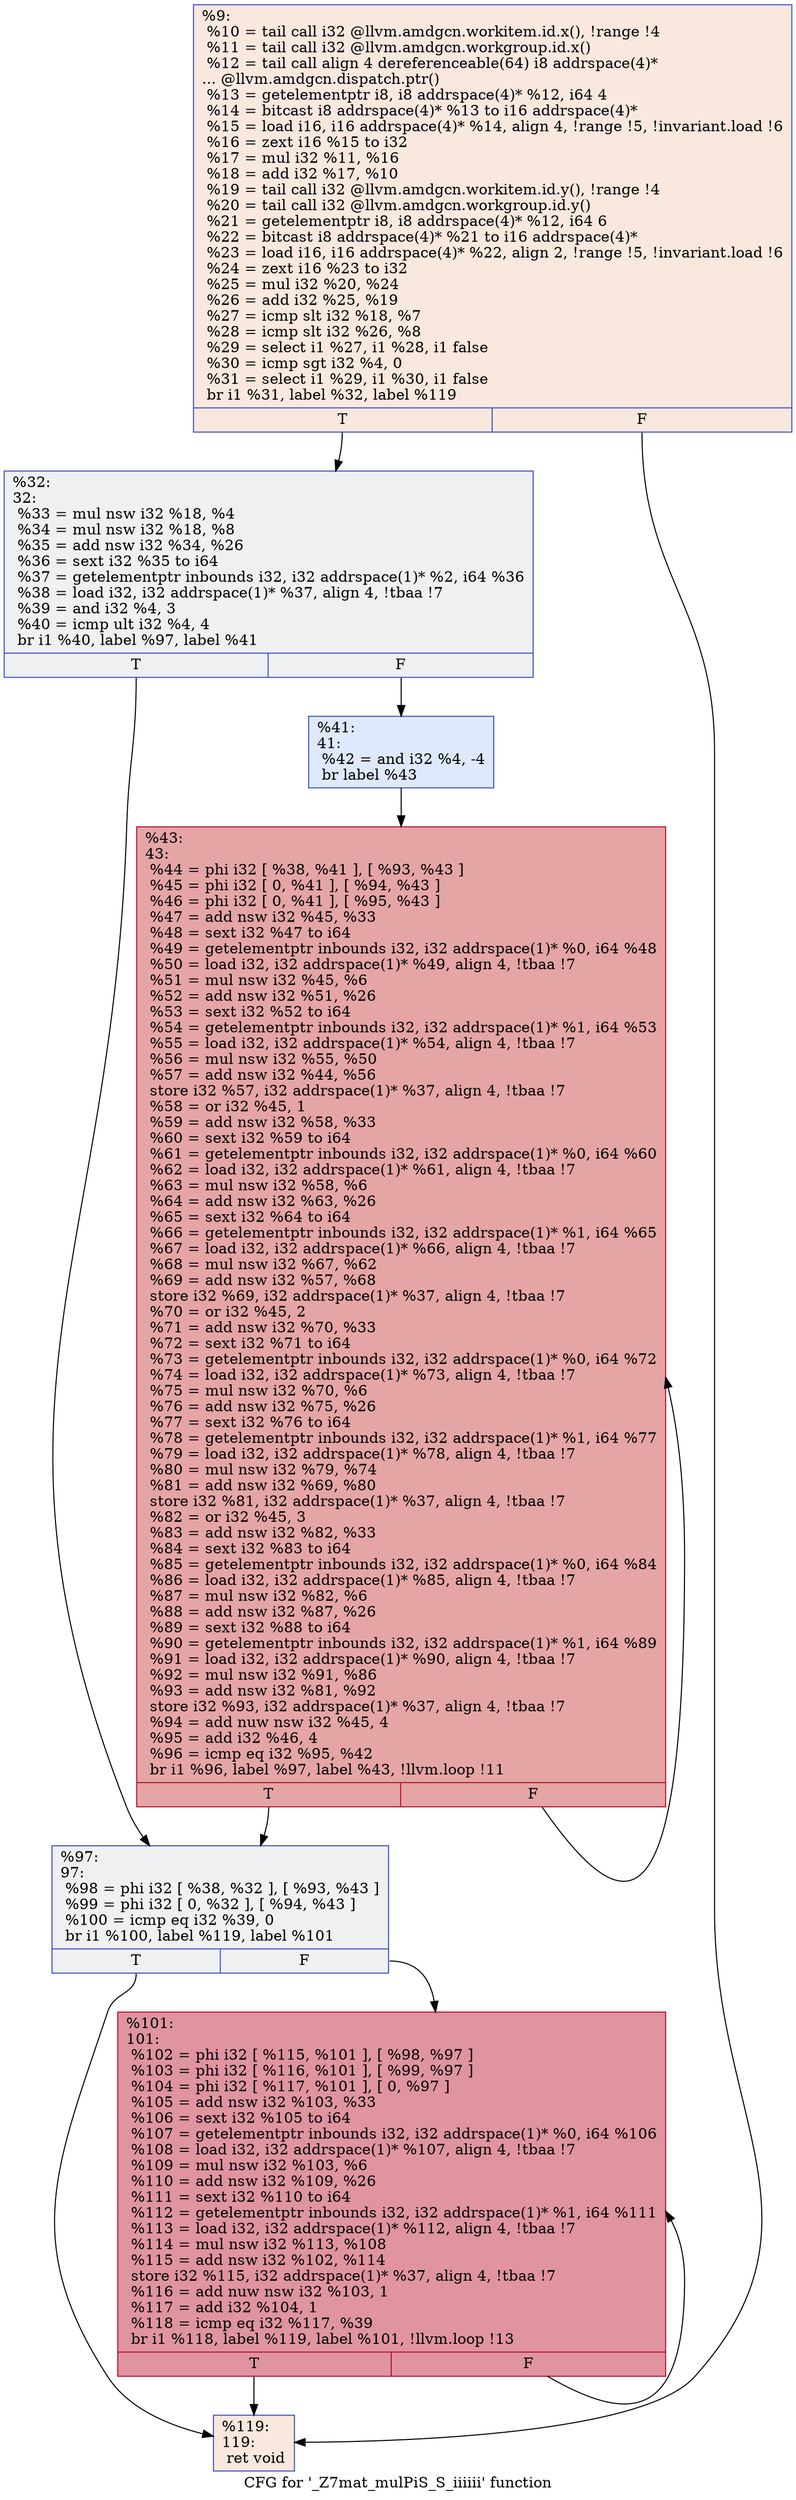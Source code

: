 digraph "CFG for '_Z7mat_mulPiS_S_iiiiii' function" {
	label="CFG for '_Z7mat_mulPiS_S_iiiiii' function";

	Node0x4c7b760 [shape=record,color="#3d50c3ff", style=filled, fillcolor="#f2cab570",label="{%9:\l  %10 = tail call i32 @llvm.amdgcn.workitem.id.x(), !range !4\l  %11 = tail call i32 @llvm.amdgcn.workgroup.id.x()\l  %12 = tail call align 4 dereferenceable(64) i8 addrspace(4)*\l... @llvm.amdgcn.dispatch.ptr()\l  %13 = getelementptr i8, i8 addrspace(4)* %12, i64 4\l  %14 = bitcast i8 addrspace(4)* %13 to i16 addrspace(4)*\l  %15 = load i16, i16 addrspace(4)* %14, align 4, !range !5, !invariant.load !6\l  %16 = zext i16 %15 to i32\l  %17 = mul i32 %11, %16\l  %18 = add i32 %17, %10\l  %19 = tail call i32 @llvm.amdgcn.workitem.id.y(), !range !4\l  %20 = tail call i32 @llvm.amdgcn.workgroup.id.y()\l  %21 = getelementptr i8, i8 addrspace(4)* %12, i64 6\l  %22 = bitcast i8 addrspace(4)* %21 to i16 addrspace(4)*\l  %23 = load i16, i16 addrspace(4)* %22, align 2, !range !5, !invariant.load !6\l  %24 = zext i16 %23 to i32\l  %25 = mul i32 %20, %24\l  %26 = add i32 %25, %19\l  %27 = icmp slt i32 %18, %7\l  %28 = icmp slt i32 %26, %8\l  %29 = select i1 %27, i1 %28, i1 false\l  %30 = icmp sgt i32 %4, 0\l  %31 = select i1 %29, i1 %30, i1 false\l  br i1 %31, label %32, label %119\l|{<s0>T|<s1>F}}"];
	Node0x4c7b760:s0 -> Node0x4c7fe80;
	Node0x4c7b760:s1 -> Node0x4c7ff10;
	Node0x4c7fe80 [shape=record,color="#3d50c3ff", style=filled, fillcolor="#d9dce170",label="{%32:\l32:                                               \l  %33 = mul nsw i32 %18, %4\l  %34 = mul nsw i32 %18, %8\l  %35 = add nsw i32 %34, %26\l  %36 = sext i32 %35 to i64\l  %37 = getelementptr inbounds i32, i32 addrspace(1)* %2, i64 %36\l  %38 = load i32, i32 addrspace(1)* %37, align 4, !tbaa !7\l  %39 = and i32 %4, 3\l  %40 = icmp ult i32 %4, 4\l  br i1 %40, label %97, label %41\l|{<s0>T|<s1>F}}"];
	Node0x4c7fe80:s0 -> Node0x4c80710;
	Node0x4c7fe80:s1 -> Node0x4c807a0;
	Node0x4c807a0 [shape=record,color="#3d50c3ff", style=filled, fillcolor="#b5cdfa70",label="{%41:\l41:                                               \l  %42 = and i32 %4, -4\l  br label %43\l}"];
	Node0x4c807a0 -> Node0x4c809a0;
	Node0x4c809a0 [shape=record,color="#b70d28ff", style=filled, fillcolor="#c5333470",label="{%43:\l43:                                               \l  %44 = phi i32 [ %38, %41 ], [ %93, %43 ]\l  %45 = phi i32 [ 0, %41 ], [ %94, %43 ]\l  %46 = phi i32 [ 0, %41 ], [ %95, %43 ]\l  %47 = add nsw i32 %45, %33\l  %48 = sext i32 %47 to i64\l  %49 = getelementptr inbounds i32, i32 addrspace(1)* %0, i64 %48\l  %50 = load i32, i32 addrspace(1)* %49, align 4, !tbaa !7\l  %51 = mul nsw i32 %45, %6\l  %52 = add nsw i32 %51, %26\l  %53 = sext i32 %52 to i64\l  %54 = getelementptr inbounds i32, i32 addrspace(1)* %1, i64 %53\l  %55 = load i32, i32 addrspace(1)* %54, align 4, !tbaa !7\l  %56 = mul nsw i32 %55, %50\l  %57 = add nsw i32 %44, %56\l  store i32 %57, i32 addrspace(1)* %37, align 4, !tbaa !7\l  %58 = or i32 %45, 1\l  %59 = add nsw i32 %58, %33\l  %60 = sext i32 %59 to i64\l  %61 = getelementptr inbounds i32, i32 addrspace(1)* %0, i64 %60\l  %62 = load i32, i32 addrspace(1)* %61, align 4, !tbaa !7\l  %63 = mul nsw i32 %58, %6\l  %64 = add nsw i32 %63, %26\l  %65 = sext i32 %64 to i64\l  %66 = getelementptr inbounds i32, i32 addrspace(1)* %1, i64 %65\l  %67 = load i32, i32 addrspace(1)* %66, align 4, !tbaa !7\l  %68 = mul nsw i32 %67, %62\l  %69 = add nsw i32 %57, %68\l  store i32 %69, i32 addrspace(1)* %37, align 4, !tbaa !7\l  %70 = or i32 %45, 2\l  %71 = add nsw i32 %70, %33\l  %72 = sext i32 %71 to i64\l  %73 = getelementptr inbounds i32, i32 addrspace(1)* %0, i64 %72\l  %74 = load i32, i32 addrspace(1)* %73, align 4, !tbaa !7\l  %75 = mul nsw i32 %70, %6\l  %76 = add nsw i32 %75, %26\l  %77 = sext i32 %76 to i64\l  %78 = getelementptr inbounds i32, i32 addrspace(1)* %1, i64 %77\l  %79 = load i32, i32 addrspace(1)* %78, align 4, !tbaa !7\l  %80 = mul nsw i32 %79, %74\l  %81 = add nsw i32 %69, %80\l  store i32 %81, i32 addrspace(1)* %37, align 4, !tbaa !7\l  %82 = or i32 %45, 3\l  %83 = add nsw i32 %82, %33\l  %84 = sext i32 %83 to i64\l  %85 = getelementptr inbounds i32, i32 addrspace(1)* %0, i64 %84\l  %86 = load i32, i32 addrspace(1)* %85, align 4, !tbaa !7\l  %87 = mul nsw i32 %82, %6\l  %88 = add nsw i32 %87, %26\l  %89 = sext i32 %88 to i64\l  %90 = getelementptr inbounds i32, i32 addrspace(1)* %1, i64 %89\l  %91 = load i32, i32 addrspace(1)* %90, align 4, !tbaa !7\l  %92 = mul nsw i32 %91, %86\l  %93 = add nsw i32 %81, %92\l  store i32 %93, i32 addrspace(1)* %37, align 4, !tbaa !7\l  %94 = add nuw nsw i32 %45, 4\l  %95 = add i32 %46, 4\l  %96 = icmp eq i32 %95, %42\l  br i1 %96, label %97, label %43, !llvm.loop !11\l|{<s0>T|<s1>F}}"];
	Node0x4c809a0:s0 -> Node0x4c80710;
	Node0x4c809a0:s1 -> Node0x4c809a0;
	Node0x4c80710 [shape=record,color="#3d50c3ff", style=filled, fillcolor="#d9dce170",label="{%97:\l97:                                               \l  %98 = phi i32 [ %38, %32 ], [ %93, %43 ]\l  %99 = phi i32 [ 0, %32 ], [ %94, %43 ]\l  %100 = icmp eq i32 %39, 0\l  br i1 %100, label %119, label %101\l|{<s0>T|<s1>F}}"];
	Node0x4c80710:s0 -> Node0x4c7ff10;
	Node0x4c80710:s1 -> Node0x4c83620;
	Node0x4c83620 [shape=record,color="#b70d28ff", style=filled, fillcolor="#b70d2870",label="{%101:\l101:                                              \l  %102 = phi i32 [ %115, %101 ], [ %98, %97 ]\l  %103 = phi i32 [ %116, %101 ], [ %99, %97 ]\l  %104 = phi i32 [ %117, %101 ], [ 0, %97 ]\l  %105 = add nsw i32 %103, %33\l  %106 = sext i32 %105 to i64\l  %107 = getelementptr inbounds i32, i32 addrspace(1)* %0, i64 %106\l  %108 = load i32, i32 addrspace(1)* %107, align 4, !tbaa !7\l  %109 = mul nsw i32 %103, %6\l  %110 = add nsw i32 %109, %26\l  %111 = sext i32 %110 to i64\l  %112 = getelementptr inbounds i32, i32 addrspace(1)* %1, i64 %111\l  %113 = load i32, i32 addrspace(1)* %112, align 4, !tbaa !7\l  %114 = mul nsw i32 %113, %108\l  %115 = add nsw i32 %102, %114\l  store i32 %115, i32 addrspace(1)* %37, align 4, !tbaa !7\l  %116 = add nuw nsw i32 %103, 1\l  %117 = add i32 %104, 1\l  %118 = icmp eq i32 %117, %39\l  br i1 %118, label %119, label %101, !llvm.loop !13\l|{<s0>T|<s1>F}}"];
	Node0x4c83620:s0 -> Node0x4c7ff10;
	Node0x4c83620:s1 -> Node0x4c83620;
	Node0x4c7ff10 [shape=record,color="#3d50c3ff", style=filled, fillcolor="#f2cab570",label="{%119:\l119:                                              \l  ret void\l}"];
}
